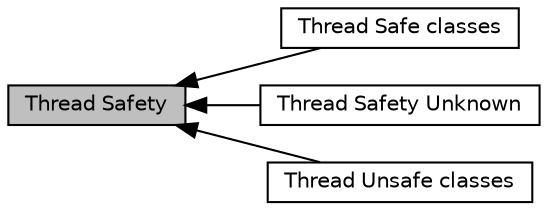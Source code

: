 digraph "Thread Safety"
{
  edge [fontname="Helvetica",fontsize="10",labelfontname="Helvetica",labelfontsize="10"];
  node [fontname="Helvetica",fontsize="10",shape=box];
  rankdir=LR;
  Node2 [label="Thread Safe classes",height=0.2,width=0.4,color="black", fillcolor="white", style="filled",URL="$group__ThreadSafe.html",tooltip=" "];
  Node1 [label="Thread Safety",height=0.2,width=0.4,color="black", fillcolor="grey75", style="filled", fontcolor="black",tooltip=" "];
  Node4 [label="Thread Safety Unknown",height=0.2,width=0.4,color="black", fillcolor="white", style="filled",URL="$group__ThreadSafetyUnknown.html",tooltip=" "];
  Node3 [label="Thread Unsafe classes",height=0.2,width=0.4,color="black", fillcolor="white", style="filled",URL="$group__ThreadUnSafe.html",tooltip=" "];
  Node1->Node2 [shape=plaintext, dir="back", style="solid"];
  Node1->Node3 [shape=plaintext, dir="back", style="solid"];
  Node1->Node4 [shape=plaintext, dir="back", style="solid"];
}
